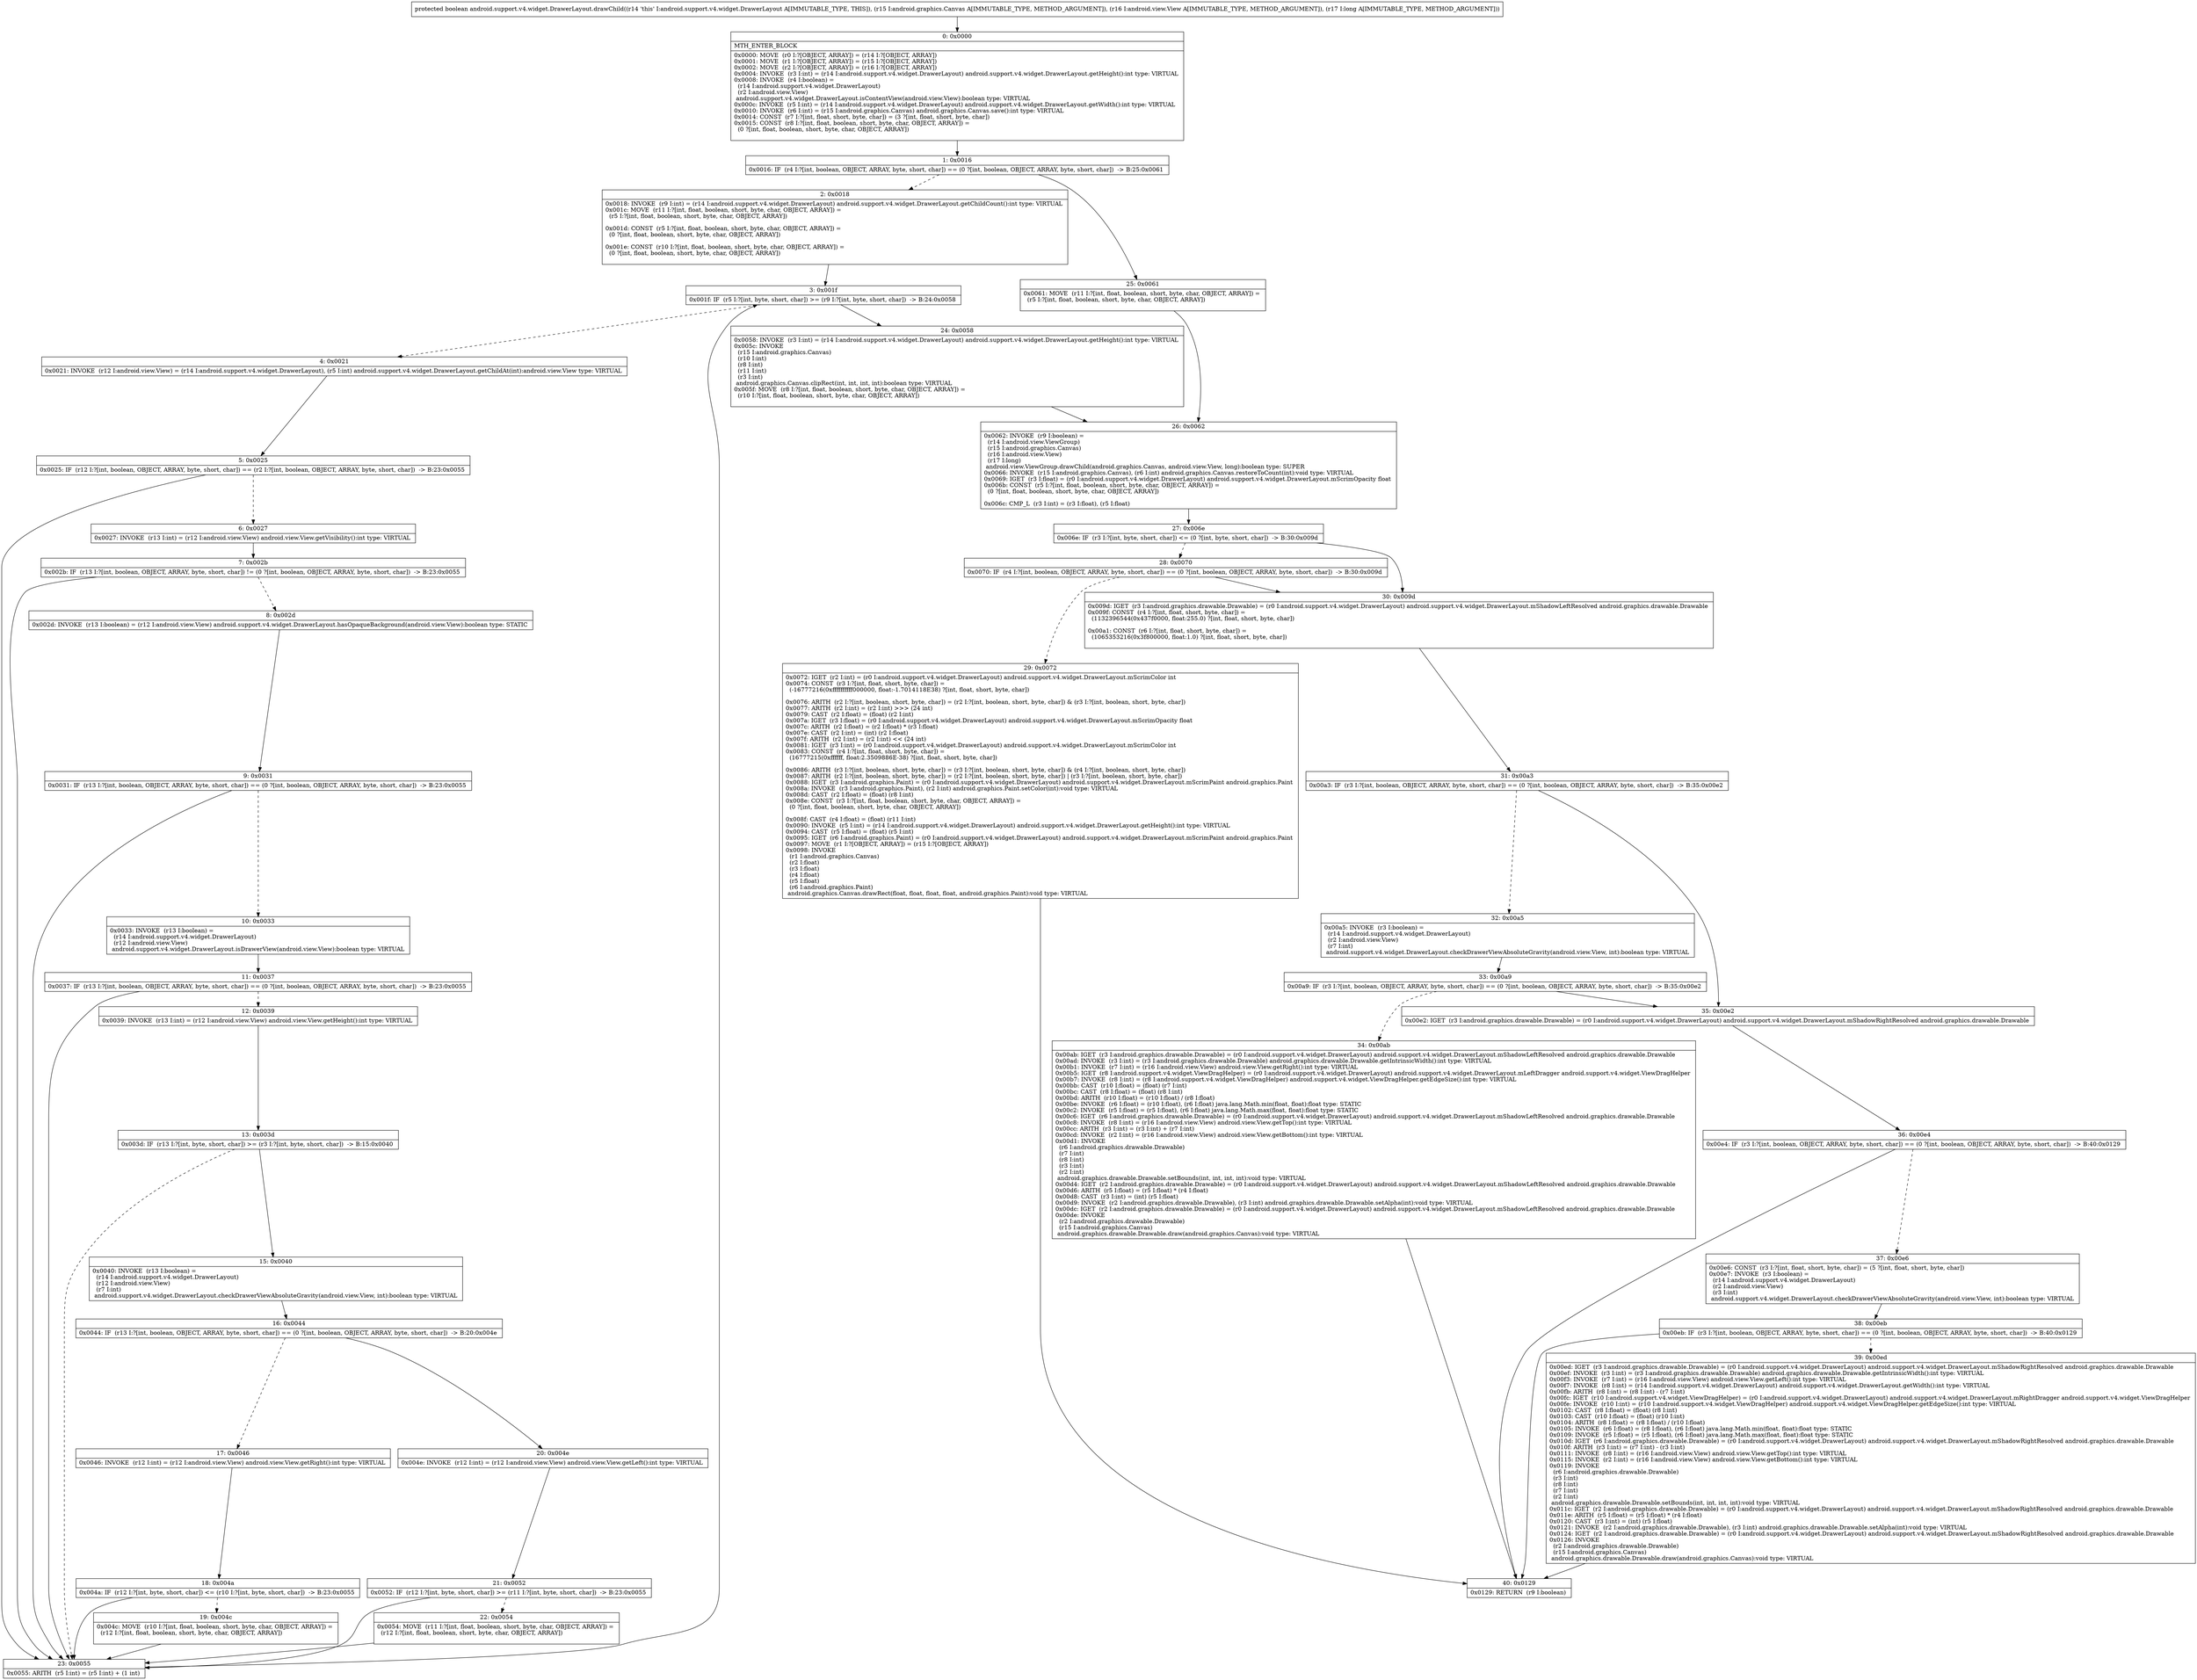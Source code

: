 digraph "CFG forandroid.support.v4.widget.DrawerLayout.drawChild(Landroid\/graphics\/Canvas;Landroid\/view\/View;J)Z" {
Node_0 [shape=record,label="{0\:\ 0x0000|MTH_ENTER_BLOCK\l|0x0000: MOVE  (r0 I:?[OBJECT, ARRAY]) = (r14 I:?[OBJECT, ARRAY]) \l0x0001: MOVE  (r1 I:?[OBJECT, ARRAY]) = (r15 I:?[OBJECT, ARRAY]) \l0x0002: MOVE  (r2 I:?[OBJECT, ARRAY]) = (r16 I:?[OBJECT, ARRAY]) \l0x0004: INVOKE  (r3 I:int) = (r14 I:android.support.v4.widget.DrawerLayout) android.support.v4.widget.DrawerLayout.getHeight():int type: VIRTUAL \l0x0008: INVOKE  (r4 I:boolean) = \l  (r14 I:android.support.v4.widget.DrawerLayout)\l  (r2 I:android.view.View)\l android.support.v4.widget.DrawerLayout.isContentView(android.view.View):boolean type: VIRTUAL \l0x000c: INVOKE  (r5 I:int) = (r14 I:android.support.v4.widget.DrawerLayout) android.support.v4.widget.DrawerLayout.getWidth():int type: VIRTUAL \l0x0010: INVOKE  (r6 I:int) = (r15 I:android.graphics.Canvas) android.graphics.Canvas.save():int type: VIRTUAL \l0x0014: CONST  (r7 I:?[int, float, short, byte, char]) = (3 ?[int, float, short, byte, char]) \l0x0015: CONST  (r8 I:?[int, float, boolean, short, byte, char, OBJECT, ARRAY]) = \l  (0 ?[int, float, boolean, short, byte, char, OBJECT, ARRAY])\l \l}"];
Node_1 [shape=record,label="{1\:\ 0x0016|0x0016: IF  (r4 I:?[int, boolean, OBJECT, ARRAY, byte, short, char]) == (0 ?[int, boolean, OBJECT, ARRAY, byte, short, char])  \-\> B:25:0x0061 \l}"];
Node_2 [shape=record,label="{2\:\ 0x0018|0x0018: INVOKE  (r9 I:int) = (r14 I:android.support.v4.widget.DrawerLayout) android.support.v4.widget.DrawerLayout.getChildCount():int type: VIRTUAL \l0x001c: MOVE  (r11 I:?[int, float, boolean, short, byte, char, OBJECT, ARRAY]) = \l  (r5 I:?[int, float, boolean, short, byte, char, OBJECT, ARRAY])\l \l0x001d: CONST  (r5 I:?[int, float, boolean, short, byte, char, OBJECT, ARRAY]) = \l  (0 ?[int, float, boolean, short, byte, char, OBJECT, ARRAY])\l \l0x001e: CONST  (r10 I:?[int, float, boolean, short, byte, char, OBJECT, ARRAY]) = \l  (0 ?[int, float, boolean, short, byte, char, OBJECT, ARRAY])\l \l}"];
Node_3 [shape=record,label="{3\:\ 0x001f|0x001f: IF  (r5 I:?[int, byte, short, char]) \>= (r9 I:?[int, byte, short, char])  \-\> B:24:0x0058 \l}"];
Node_4 [shape=record,label="{4\:\ 0x0021|0x0021: INVOKE  (r12 I:android.view.View) = (r14 I:android.support.v4.widget.DrawerLayout), (r5 I:int) android.support.v4.widget.DrawerLayout.getChildAt(int):android.view.View type: VIRTUAL \l}"];
Node_5 [shape=record,label="{5\:\ 0x0025|0x0025: IF  (r12 I:?[int, boolean, OBJECT, ARRAY, byte, short, char]) == (r2 I:?[int, boolean, OBJECT, ARRAY, byte, short, char])  \-\> B:23:0x0055 \l}"];
Node_6 [shape=record,label="{6\:\ 0x0027|0x0027: INVOKE  (r13 I:int) = (r12 I:android.view.View) android.view.View.getVisibility():int type: VIRTUAL \l}"];
Node_7 [shape=record,label="{7\:\ 0x002b|0x002b: IF  (r13 I:?[int, boolean, OBJECT, ARRAY, byte, short, char]) != (0 ?[int, boolean, OBJECT, ARRAY, byte, short, char])  \-\> B:23:0x0055 \l}"];
Node_8 [shape=record,label="{8\:\ 0x002d|0x002d: INVOKE  (r13 I:boolean) = (r12 I:android.view.View) android.support.v4.widget.DrawerLayout.hasOpaqueBackground(android.view.View):boolean type: STATIC \l}"];
Node_9 [shape=record,label="{9\:\ 0x0031|0x0031: IF  (r13 I:?[int, boolean, OBJECT, ARRAY, byte, short, char]) == (0 ?[int, boolean, OBJECT, ARRAY, byte, short, char])  \-\> B:23:0x0055 \l}"];
Node_10 [shape=record,label="{10\:\ 0x0033|0x0033: INVOKE  (r13 I:boolean) = \l  (r14 I:android.support.v4.widget.DrawerLayout)\l  (r12 I:android.view.View)\l android.support.v4.widget.DrawerLayout.isDrawerView(android.view.View):boolean type: VIRTUAL \l}"];
Node_11 [shape=record,label="{11\:\ 0x0037|0x0037: IF  (r13 I:?[int, boolean, OBJECT, ARRAY, byte, short, char]) == (0 ?[int, boolean, OBJECT, ARRAY, byte, short, char])  \-\> B:23:0x0055 \l}"];
Node_12 [shape=record,label="{12\:\ 0x0039|0x0039: INVOKE  (r13 I:int) = (r12 I:android.view.View) android.view.View.getHeight():int type: VIRTUAL \l}"];
Node_13 [shape=record,label="{13\:\ 0x003d|0x003d: IF  (r13 I:?[int, byte, short, char]) \>= (r3 I:?[int, byte, short, char])  \-\> B:15:0x0040 \l}"];
Node_15 [shape=record,label="{15\:\ 0x0040|0x0040: INVOKE  (r13 I:boolean) = \l  (r14 I:android.support.v4.widget.DrawerLayout)\l  (r12 I:android.view.View)\l  (r7 I:int)\l android.support.v4.widget.DrawerLayout.checkDrawerViewAbsoluteGravity(android.view.View, int):boolean type: VIRTUAL \l}"];
Node_16 [shape=record,label="{16\:\ 0x0044|0x0044: IF  (r13 I:?[int, boolean, OBJECT, ARRAY, byte, short, char]) == (0 ?[int, boolean, OBJECT, ARRAY, byte, short, char])  \-\> B:20:0x004e \l}"];
Node_17 [shape=record,label="{17\:\ 0x0046|0x0046: INVOKE  (r12 I:int) = (r12 I:android.view.View) android.view.View.getRight():int type: VIRTUAL \l}"];
Node_18 [shape=record,label="{18\:\ 0x004a|0x004a: IF  (r12 I:?[int, byte, short, char]) \<= (r10 I:?[int, byte, short, char])  \-\> B:23:0x0055 \l}"];
Node_19 [shape=record,label="{19\:\ 0x004c|0x004c: MOVE  (r10 I:?[int, float, boolean, short, byte, char, OBJECT, ARRAY]) = \l  (r12 I:?[int, float, boolean, short, byte, char, OBJECT, ARRAY])\l \l}"];
Node_20 [shape=record,label="{20\:\ 0x004e|0x004e: INVOKE  (r12 I:int) = (r12 I:android.view.View) android.view.View.getLeft():int type: VIRTUAL \l}"];
Node_21 [shape=record,label="{21\:\ 0x0052|0x0052: IF  (r12 I:?[int, byte, short, char]) \>= (r11 I:?[int, byte, short, char])  \-\> B:23:0x0055 \l}"];
Node_22 [shape=record,label="{22\:\ 0x0054|0x0054: MOVE  (r11 I:?[int, float, boolean, short, byte, char, OBJECT, ARRAY]) = \l  (r12 I:?[int, float, boolean, short, byte, char, OBJECT, ARRAY])\l \l}"];
Node_23 [shape=record,label="{23\:\ 0x0055|0x0055: ARITH  (r5 I:int) = (r5 I:int) + (1 int) \l}"];
Node_24 [shape=record,label="{24\:\ 0x0058|0x0058: INVOKE  (r3 I:int) = (r14 I:android.support.v4.widget.DrawerLayout) android.support.v4.widget.DrawerLayout.getHeight():int type: VIRTUAL \l0x005c: INVOKE  \l  (r15 I:android.graphics.Canvas)\l  (r10 I:int)\l  (r8 I:int)\l  (r11 I:int)\l  (r3 I:int)\l android.graphics.Canvas.clipRect(int, int, int, int):boolean type: VIRTUAL \l0x005f: MOVE  (r8 I:?[int, float, boolean, short, byte, char, OBJECT, ARRAY]) = \l  (r10 I:?[int, float, boolean, short, byte, char, OBJECT, ARRAY])\l \l}"];
Node_25 [shape=record,label="{25\:\ 0x0061|0x0061: MOVE  (r11 I:?[int, float, boolean, short, byte, char, OBJECT, ARRAY]) = \l  (r5 I:?[int, float, boolean, short, byte, char, OBJECT, ARRAY])\l \l}"];
Node_26 [shape=record,label="{26\:\ 0x0062|0x0062: INVOKE  (r9 I:boolean) = \l  (r14 I:android.view.ViewGroup)\l  (r15 I:android.graphics.Canvas)\l  (r16 I:android.view.View)\l  (r17 I:long)\l android.view.ViewGroup.drawChild(android.graphics.Canvas, android.view.View, long):boolean type: SUPER \l0x0066: INVOKE  (r15 I:android.graphics.Canvas), (r6 I:int) android.graphics.Canvas.restoreToCount(int):void type: VIRTUAL \l0x0069: IGET  (r3 I:float) = (r0 I:android.support.v4.widget.DrawerLayout) android.support.v4.widget.DrawerLayout.mScrimOpacity float \l0x006b: CONST  (r5 I:?[int, float, boolean, short, byte, char, OBJECT, ARRAY]) = \l  (0 ?[int, float, boolean, short, byte, char, OBJECT, ARRAY])\l \l0x006c: CMP_L  (r3 I:int) = (r3 I:float), (r5 I:float) \l}"];
Node_27 [shape=record,label="{27\:\ 0x006e|0x006e: IF  (r3 I:?[int, byte, short, char]) \<= (0 ?[int, byte, short, char])  \-\> B:30:0x009d \l}"];
Node_28 [shape=record,label="{28\:\ 0x0070|0x0070: IF  (r4 I:?[int, boolean, OBJECT, ARRAY, byte, short, char]) == (0 ?[int, boolean, OBJECT, ARRAY, byte, short, char])  \-\> B:30:0x009d \l}"];
Node_29 [shape=record,label="{29\:\ 0x0072|0x0072: IGET  (r2 I:int) = (r0 I:android.support.v4.widget.DrawerLayout) android.support.v4.widget.DrawerLayout.mScrimColor int \l0x0074: CONST  (r3 I:?[int, float, short, byte, char]) = \l  (\-16777216(0xffffffffff000000, float:\-1.7014118E38) ?[int, float, short, byte, char])\l \l0x0076: ARITH  (r2 I:?[int, boolean, short, byte, char]) = (r2 I:?[int, boolean, short, byte, char]) & (r3 I:?[int, boolean, short, byte, char]) \l0x0077: ARITH  (r2 I:int) = (r2 I:int) \>\>\> (24 int) \l0x0079: CAST  (r2 I:float) = (float) (r2 I:int) \l0x007a: IGET  (r3 I:float) = (r0 I:android.support.v4.widget.DrawerLayout) android.support.v4.widget.DrawerLayout.mScrimOpacity float \l0x007c: ARITH  (r2 I:float) = (r2 I:float) * (r3 I:float) \l0x007e: CAST  (r2 I:int) = (int) (r2 I:float) \l0x007f: ARITH  (r2 I:int) = (r2 I:int) \<\< (24 int) \l0x0081: IGET  (r3 I:int) = (r0 I:android.support.v4.widget.DrawerLayout) android.support.v4.widget.DrawerLayout.mScrimColor int \l0x0083: CONST  (r4 I:?[int, float, short, byte, char]) = \l  (16777215(0xffffff, float:2.3509886E\-38) ?[int, float, short, byte, char])\l \l0x0086: ARITH  (r3 I:?[int, boolean, short, byte, char]) = (r3 I:?[int, boolean, short, byte, char]) & (r4 I:?[int, boolean, short, byte, char]) \l0x0087: ARITH  (r2 I:?[int, boolean, short, byte, char]) = (r2 I:?[int, boolean, short, byte, char]) \| (r3 I:?[int, boolean, short, byte, char]) \l0x0088: IGET  (r3 I:android.graphics.Paint) = (r0 I:android.support.v4.widget.DrawerLayout) android.support.v4.widget.DrawerLayout.mScrimPaint android.graphics.Paint \l0x008a: INVOKE  (r3 I:android.graphics.Paint), (r2 I:int) android.graphics.Paint.setColor(int):void type: VIRTUAL \l0x008d: CAST  (r2 I:float) = (float) (r8 I:int) \l0x008e: CONST  (r3 I:?[int, float, boolean, short, byte, char, OBJECT, ARRAY]) = \l  (0 ?[int, float, boolean, short, byte, char, OBJECT, ARRAY])\l \l0x008f: CAST  (r4 I:float) = (float) (r11 I:int) \l0x0090: INVOKE  (r5 I:int) = (r14 I:android.support.v4.widget.DrawerLayout) android.support.v4.widget.DrawerLayout.getHeight():int type: VIRTUAL \l0x0094: CAST  (r5 I:float) = (float) (r5 I:int) \l0x0095: IGET  (r6 I:android.graphics.Paint) = (r0 I:android.support.v4.widget.DrawerLayout) android.support.v4.widget.DrawerLayout.mScrimPaint android.graphics.Paint \l0x0097: MOVE  (r1 I:?[OBJECT, ARRAY]) = (r15 I:?[OBJECT, ARRAY]) \l0x0098: INVOKE  \l  (r1 I:android.graphics.Canvas)\l  (r2 I:float)\l  (r3 I:float)\l  (r4 I:float)\l  (r5 I:float)\l  (r6 I:android.graphics.Paint)\l android.graphics.Canvas.drawRect(float, float, float, float, android.graphics.Paint):void type: VIRTUAL \l}"];
Node_30 [shape=record,label="{30\:\ 0x009d|0x009d: IGET  (r3 I:android.graphics.drawable.Drawable) = (r0 I:android.support.v4.widget.DrawerLayout) android.support.v4.widget.DrawerLayout.mShadowLeftResolved android.graphics.drawable.Drawable \l0x009f: CONST  (r4 I:?[int, float, short, byte, char]) = \l  (1132396544(0x437f0000, float:255.0) ?[int, float, short, byte, char])\l \l0x00a1: CONST  (r6 I:?[int, float, short, byte, char]) = \l  (1065353216(0x3f800000, float:1.0) ?[int, float, short, byte, char])\l \l}"];
Node_31 [shape=record,label="{31\:\ 0x00a3|0x00a3: IF  (r3 I:?[int, boolean, OBJECT, ARRAY, byte, short, char]) == (0 ?[int, boolean, OBJECT, ARRAY, byte, short, char])  \-\> B:35:0x00e2 \l}"];
Node_32 [shape=record,label="{32\:\ 0x00a5|0x00a5: INVOKE  (r3 I:boolean) = \l  (r14 I:android.support.v4.widget.DrawerLayout)\l  (r2 I:android.view.View)\l  (r7 I:int)\l android.support.v4.widget.DrawerLayout.checkDrawerViewAbsoluteGravity(android.view.View, int):boolean type: VIRTUAL \l}"];
Node_33 [shape=record,label="{33\:\ 0x00a9|0x00a9: IF  (r3 I:?[int, boolean, OBJECT, ARRAY, byte, short, char]) == (0 ?[int, boolean, OBJECT, ARRAY, byte, short, char])  \-\> B:35:0x00e2 \l}"];
Node_34 [shape=record,label="{34\:\ 0x00ab|0x00ab: IGET  (r3 I:android.graphics.drawable.Drawable) = (r0 I:android.support.v4.widget.DrawerLayout) android.support.v4.widget.DrawerLayout.mShadowLeftResolved android.graphics.drawable.Drawable \l0x00ad: INVOKE  (r3 I:int) = (r3 I:android.graphics.drawable.Drawable) android.graphics.drawable.Drawable.getIntrinsicWidth():int type: VIRTUAL \l0x00b1: INVOKE  (r7 I:int) = (r16 I:android.view.View) android.view.View.getRight():int type: VIRTUAL \l0x00b5: IGET  (r8 I:android.support.v4.widget.ViewDragHelper) = (r0 I:android.support.v4.widget.DrawerLayout) android.support.v4.widget.DrawerLayout.mLeftDragger android.support.v4.widget.ViewDragHelper \l0x00b7: INVOKE  (r8 I:int) = (r8 I:android.support.v4.widget.ViewDragHelper) android.support.v4.widget.ViewDragHelper.getEdgeSize():int type: VIRTUAL \l0x00bb: CAST  (r10 I:float) = (float) (r7 I:int) \l0x00bc: CAST  (r8 I:float) = (float) (r8 I:int) \l0x00bd: ARITH  (r10 I:float) = (r10 I:float) \/ (r8 I:float) \l0x00be: INVOKE  (r6 I:float) = (r10 I:float), (r6 I:float) java.lang.Math.min(float, float):float type: STATIC \l0x00c2: INVOKE  (r5 I:float) = (r5 I:float), (r6 I:float) java.lang.Math.max(float, float):float type: STATIC \l0x00c6: IGET  (r6 I:android.graphics.drawable.Drawable) = (r0 I:android.support.v4.widget.DrawerLayout) android.support.v4.widget.DrawerLayout.mShadowLeftResolved android.graphics.drawable.Drawable \l0x00c8: INVOKE  (r8 I:int) = (r16 I:android.view.View) android.view.View.getTop():int type: VIRTUAL \l0x00cc: ARITH  (r3 I:int) = (r3 I:int) + (r7 I:int) \l0x00cd: INVOKE  (r2 I:int) = (r16 I:android.view.View) android.view.View.getBottom():int type: VIRTUAL \l0x00d1: INVOKE  \l  (r6 I:android.graphics.drawable.Drawable)\l  (r7 I:int)\l  (r8 I:int)\l  (r3 I:int)\l  (r2 I:int)\l android.graphics.drawable.Drawable.setBounds(int, int, int, int):void type: VIRTUAL \l0x00d4: IGET  (r2 I:android.graphics.drawable.Drawable) = (r0 I:android.support.v4.widget.DrawerLayout) android.support.v4.widget.DrawerLayout.mShadowLeftResolved android.graphics.drawable.Drawable \l0x00d6: ARITH  (r5 I:float) = (r5 I:float) * (r4 I:float) \l0x00d8: CAST  (r3 I:int) = (int) (r5 I:float) \l0x00d9: INVOKE  (r2 I:android.graphics.drawable.Drawable), (r3 I:int) android.graphics.drawable.Drawable.setAlpha(int):void type: VIRTUAL \l0x00dc: IGET  (r2 I:android.graphics.drawable.Drawable) = (r0 I:android.support.v4.widget.DrawerLayout) android.support.v4.widget.DrawerLayout.mShadowLeftResolved android.graphics.drawable.Drawable \l0x00de: INVOKE  \l  (r2 I:android.graphics.drawable.Drawable)\l  (r15 I:android.graphics.Canvas)\l android.graphics.drawable.Drawable.draw(android.graphics.Canvas):void type: VIRTUAL \l}"];
Node_35 [shape=record,label="{35\:\ 0x00e2|0x00e2: IGET  (r3 I:android.graphics.drawable.Drawable) = (r0 I:android.support.v4.widget.DrawerLayout) android.support.v4.widget.DrawerLayout.mShadowRightResolved android.graphics.drawable.Drawable \l}"];
Node_36 [shape=record,label="{36\:\ 0x00e4|0x00e4: IF  (r3 I:?[int, boolean, OBJECT, ARRAY, byte, short, char]) == (0 ?[int, boolean, OBJECT, ARRAY, byte, short, char])  \-\> B:40:0x0129 \l}"];
Node_37 [shape=record,label="{37\:\ 0x00e6|0x00e6: CONST  (r3 I:?[int, float, short, byte, char]) = (5 ?[int, float, short, byte, char]) \l0x00e7: INVOKE  (r3 I:boolean) = \l  (r14 I:android.support.v4.widget.DrawerLayout)\l  (r2 I:android.view.View)\l  (r3 I:int)\l android.support.v4.widget.DrawerLayout.checkDrawerViewAbsoluteGravity(android.view.View, int):boolean type: VIRTUAL \l}"];
Node_38 [shape=record,label="{38\:\ 0x00eb|0x00eb: IF  (r3 I:?[int, boolean, OBJECT, ARRAY, byte, short, char]) == (0 ?[int, boolean, OBJECT, ARRAY, byte, short, char])  \-\> B:40:0x0129 \l}"];
Node_39 [shape=record,label="{39\:\ 0x00ed|0x00ed: IGET  (r3 I:android.graphics.drawable.Drawable) = (r0 I:android.support.v4.widget.DrawerLayout) android.support.v4.widget.DrawerLayout.mShadowRightResolved android.graphics.drawable.Drawable \l0x00ef: INVOKE  (r3 I:int) = (r3 I:android.graphics.drawable.Drawable) android.graphics.drawable.Drawable.getIntrinsicWidth():int type: VIRTUAL \l0x00f3: INVOKE  (r7 I:int) = (r16 I:android.view.View) android.view.View.getLeft():int type: VIRTUAL \l0x00f7: INVOKE  (r8 I:int) = (r14 I:android.support.v4.widget.DrawerLayout) android.support.v4.widget.DrawerLayout.getWidth():int type: VIRTUAL \l0x00fb: ARITH  (r8 I:int) = (r8 I:int) \- (r7 I:int) \l0x00fc: IGET  (r10 I:android.support.v4.widget.ViewDragHelper) = (r0 I:android.support.v4.widget.DrawerLayout) android.support.v4.widget.DrawerLayout.mRightDragger android.support.v4.widget.ViewDragHelper \l0x00fe: INVOKE  (r10 I:int) = (r10 I:android.support.v4.widget.ViewDragHelper) android.support.v4.widget.ViewDragHelper.getEdgeSize():int type: VIRTUAL \l0x0102: CAST  (r8 I:float) = (float) (r8 I:int) \l0x0103: CAST  (r10 I:float) = (float) (r10 I:int) \l0x0104: ARITH  (r8 I:float) = (r8 I:float) \/ (r10 I:float) \l0x0105: INVOKE  (r6 I:float) = (r8 I:float), (r6 I:float) java.lang.Math.min(float, float):float type: STATIC \l0x0109: INVOKE  (r5 I:float) = (r5 I:float), (r6 I:float) java.lang.Math.max(float, float):float type: STATIC \l0x010d: IGET  (r6 I:android.graphics.drawable.Drawable) = (r0 I:android.support.v4.widget.DrawerLayout) android.support.v4.widget.DrawerLayout.mShadowRightResolved android.graphics.drawable.Drawable \l0x010f: ARITH  (r3 I:int) = (r7 I:int) \- (r3 I:int) \l0x0111: INVOKE  (r8 I:int) = (r16 I:android.view.View) android.view.View.getTop():int type: VIRTUAL \l0x0115: INVOKE  (r2 I:int) = (r16 I:android.view.View) android.view.View.getBottom():int type: VIRTUAL \l0x0119: INVOKE  \l  (r6 I:android.graphics.drawable.Drawable)\l  (r3 I:int)\l  (r8 I:int)\l  (r7 I:int)\l  (r2 I:int)\l android.graphics.drawable.Drawable.setBounds(int, int, int, int):void type: VIRTUAL \l0x011c: IGET  (r2 I:android.graphics.drawable.Drawable) = (r0 I:android.support.v4.widget.DrawerLayout) android.support.v4.widget.DrawerLayout.mShadowRightResolved android.graphics.drawable.Drawable \l0x011e: ARITH  (r5 I:float) = (r5 I:float) * (r4 I:float) \l0x0120: CAST  (r3 I:int) = (int) (r5 I:float) \l0x0121: INVOKE  (r2 I:android.graphics.drawable.Drawable), (r3 I:int) android.graphics.drawable.Drawable.setAlpha(int):void type: VIRTUAL \l0x0124: IGET  (r2 I:android.graphics.drawable.Drawable) = (r0 I:android.support.v4.widget.DrawerLayout) android.support.v4.widget.DrawerLayout.mShadowRightResolved android.graphics.drawable.Drawable \l0x0126: INVOKE  \l  (r2 I:android.graphics.drawable.Drawable)\l  (r15 I:android.graphics.Canvas)\l android.graphics.drawable.Drawable.draw(android.graphics.Canvas):void type: VIRTUAL \l}"];
Node_40 [shape=record,label="{40\:\ 0x0129|0x0129: RETURN  (r9 I:boolean) \l}"];
MethodNode[shape=record,label="{protected boolean android.support.v4.widget.DrawerLayout.drawChild((r14 'this' I:android.support.v4.widget.DrawerLayout A[IMMUTABLE_TYPE, THIS]), (r15 I:android.graphics.Canvas A[IMMUTABLE_TYPE, METHOD_ARGUMENT]), (r16 I:android.view.View A[IMMUTABLE_TYPE, METHOD_ARGUMENT]), (r17 I:long A[IMMUTABLE_TYPE, METHOD_ARGUMENT])) }"];
MethodNode -> Node_0;
Node_0 -> Node_1;
Node_1 -> Node_2[style=dashed];
Node_1 -> Node_25;
Node_2 -> Node_3;
Node_3 -> Node_4[style=dashed];
Node_3 -> Node_24;
Node_4 -> Node_5;
Node_5 -> Node_6[style=dashed];
Node_5 -> Node_23;
Node_6 -> Node_7;
Node_7 -> Node_8[style=dashed];
Node_7 -> Node_23;
Node_8 -> Node_9;
Node_9 -> Node_10[style=dashed];
Node_9 -> Node_23;
Node_10 -> Node_11;
Node_11 -> Node_12[style=dashed];
Node_11 -> Node_23;
Node_12 -> Node_13;
Node_13 -> Node_15;
Node_13 -> Node_23[style=dashed];
Node_15 -> Node_16;
Node_16 -> Node_17[style=dashed];
Node_16 -> Node_20;
Node_17 -> Node_18;
Node_18 -> Node_19[style=dashed];
Node_18 -> Node_23;
Node_19 -> Node_23;
Node_20 -> Node_21;
Node_21 -> Node_22[style=dashed];
Node_21 -> Node_23;
Node_22 -> Node_23;
Node_23 -> Node_3;
Node_24 -> Node_26;
Node_25 -> Node_26;
Node_26 -> Node_27;
Node_27 -> Node_28[style=dashed];
Node_27 -> Node_30;
Node_28 -> Node_29[style=dashed];
Node_28 -> Node_30;
Node_29 -> Node_40;
Node_30 -> Node_31;
Node_31 -> Node_32[style=dashed];
Node_31 -> Node_35;
Node_32 -> Node_33;
Node_33 -> Node_34[style=dashed];
Node_33 -> Node_35;
Node_34 -> Node_40;
Node_35 -> Node_36;
Node_36 -> Node_37[style=dashed];
Node_36 -> Node_40;
Node_37 -> Node_38;
Node_38 -> Node_39[style=dashed];
Node_38 -> Node_40;
Node_39 -> Node_40;
}


